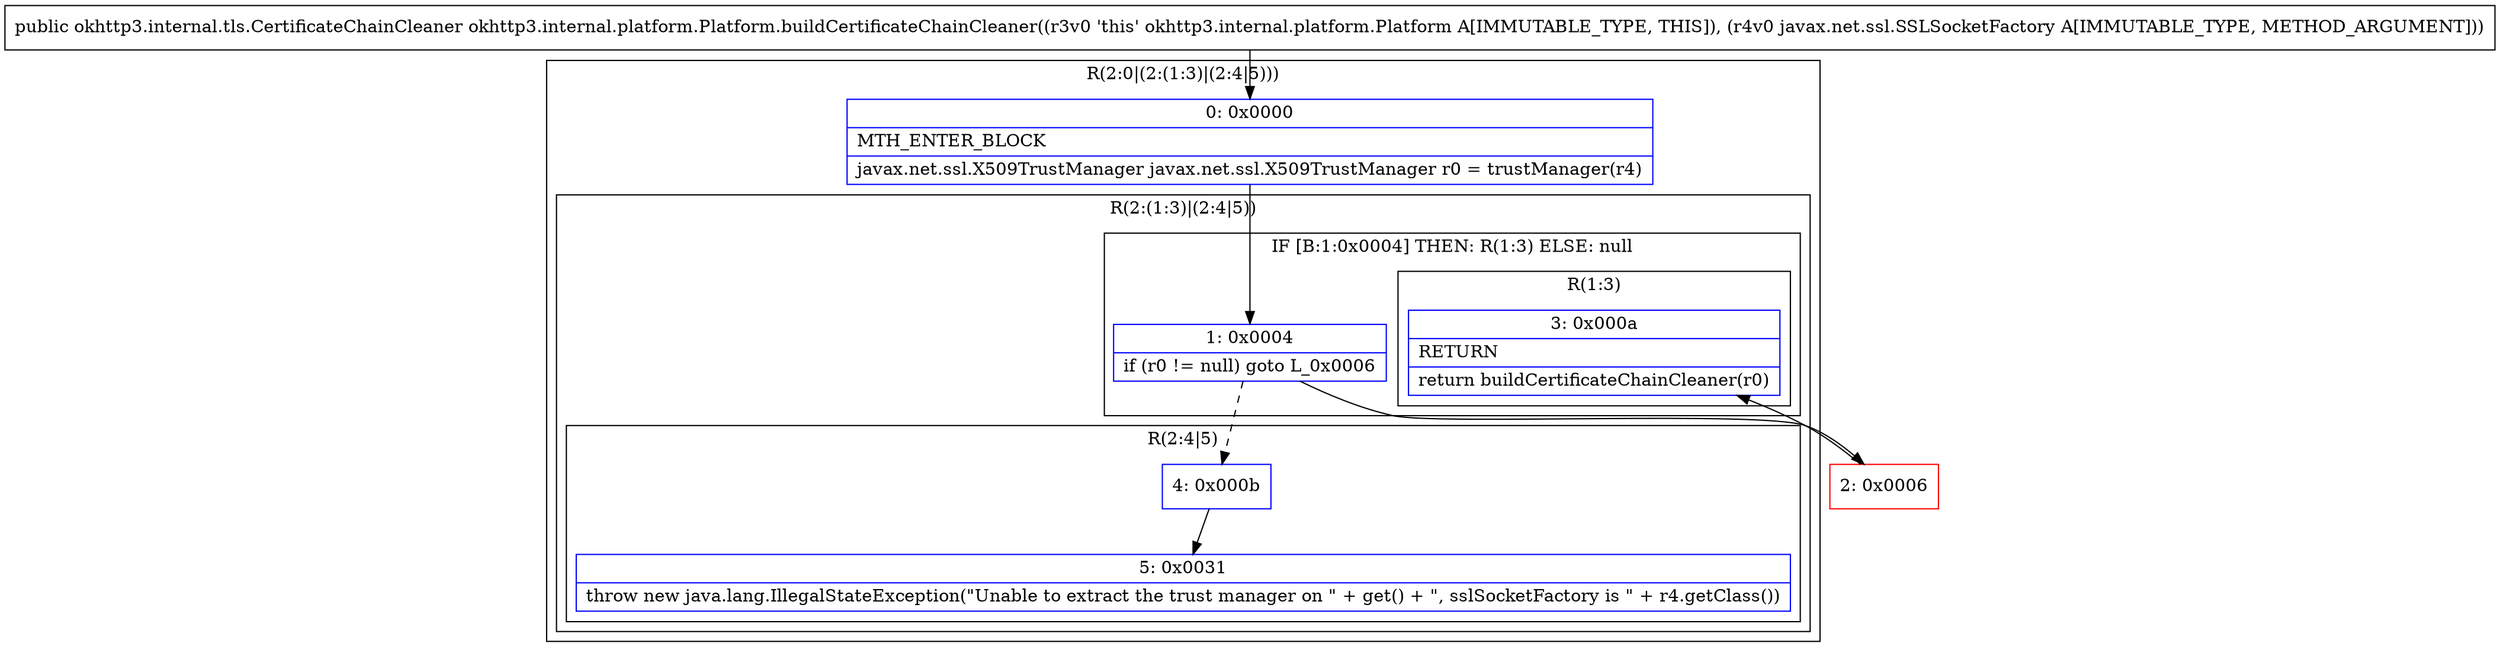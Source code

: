 digraph "CFG forokhttp3.internal.platform.Platform.buildCertificateChainCleaner(Ljavax\/net\/ssl\/SSLSocketFactory;)Lokhttp3\/internal\/tls\/CertificateChainCleaner;" {
subgraph cluster_Region_124143422 {
label = "R(2:0|(2:(1:3)|(2:4|5)))";
node [shape=record,color=blue];
Node_0 [shape=record,label="{0\:\ 0x0000|MTH_ENTER_BLOCK\l|javax.net.ssl.X509TrustManager javax.net.ssl.X509TrustManager r0 = trustManager(r4)\l}"];
subgraph cluster_Region_588426672 {
label = "R(2:(1:3)|(2:4|5))";
node [shape=record,color=blue];
subgraph cluster_IfRegion_463570348 {
label = "IF [B:1:0x0004] THEN: R(1:3) ELSE: null";
node [shape=record,color=blue];
Node_1 [shape=record,label="{1\:\ 0x0004|if (r0 != null) goto L_0x0006\l}"];
subgraph cluster_Region_1150173227 {
label = "R(1:3)";
node [shape=record,color=blue];
Node_3 [shape=record,label="{3\:\ 0x000a|RETURN\l|return buildCertificateChainCleaner(r0)\l}"];
}
}
subgraph cluster_Region_1169979944 {
label = "R(2:4|5)";
node [shape=record,color=blue];
Node_4 [shape=record,label="{4\:\ 0x000b}"];
Node_5 [shape=record,label="{5\:\ 0x0031|throw new java.lang.IllegalStateException(\"Unable to extract the trust manager on \" + get() + \", sslSocketFactory is \" + r4.getClass())\l}"];
}
}
}
Node_2 [shape=record,color=red,label="{2\:\ 0x0006}"];
MethodNode[shape=record,label="{public okhttp3.internal.tls.CertificateChainCleaner okhttp3.internal.platform.Platform.buildCertificateChainCleaner((r3v0 'this' okhttp3.internal.platform.Platform A[IMMUTABLE_TYPE, THIS]), (r4v0 javax.net.ssl.SSLSocketFactory A[IMMUTABLE_TYPE, METHOD_ARGUMENT])) }"];
MethodNode -> Node_0;
Node_0 -> Node_1;
Node_1 -> Node_2;
Node_1 -> Node_4[style=dashed];
Node_4 -> Node_5;
Node_2 -> Node_3;
}

